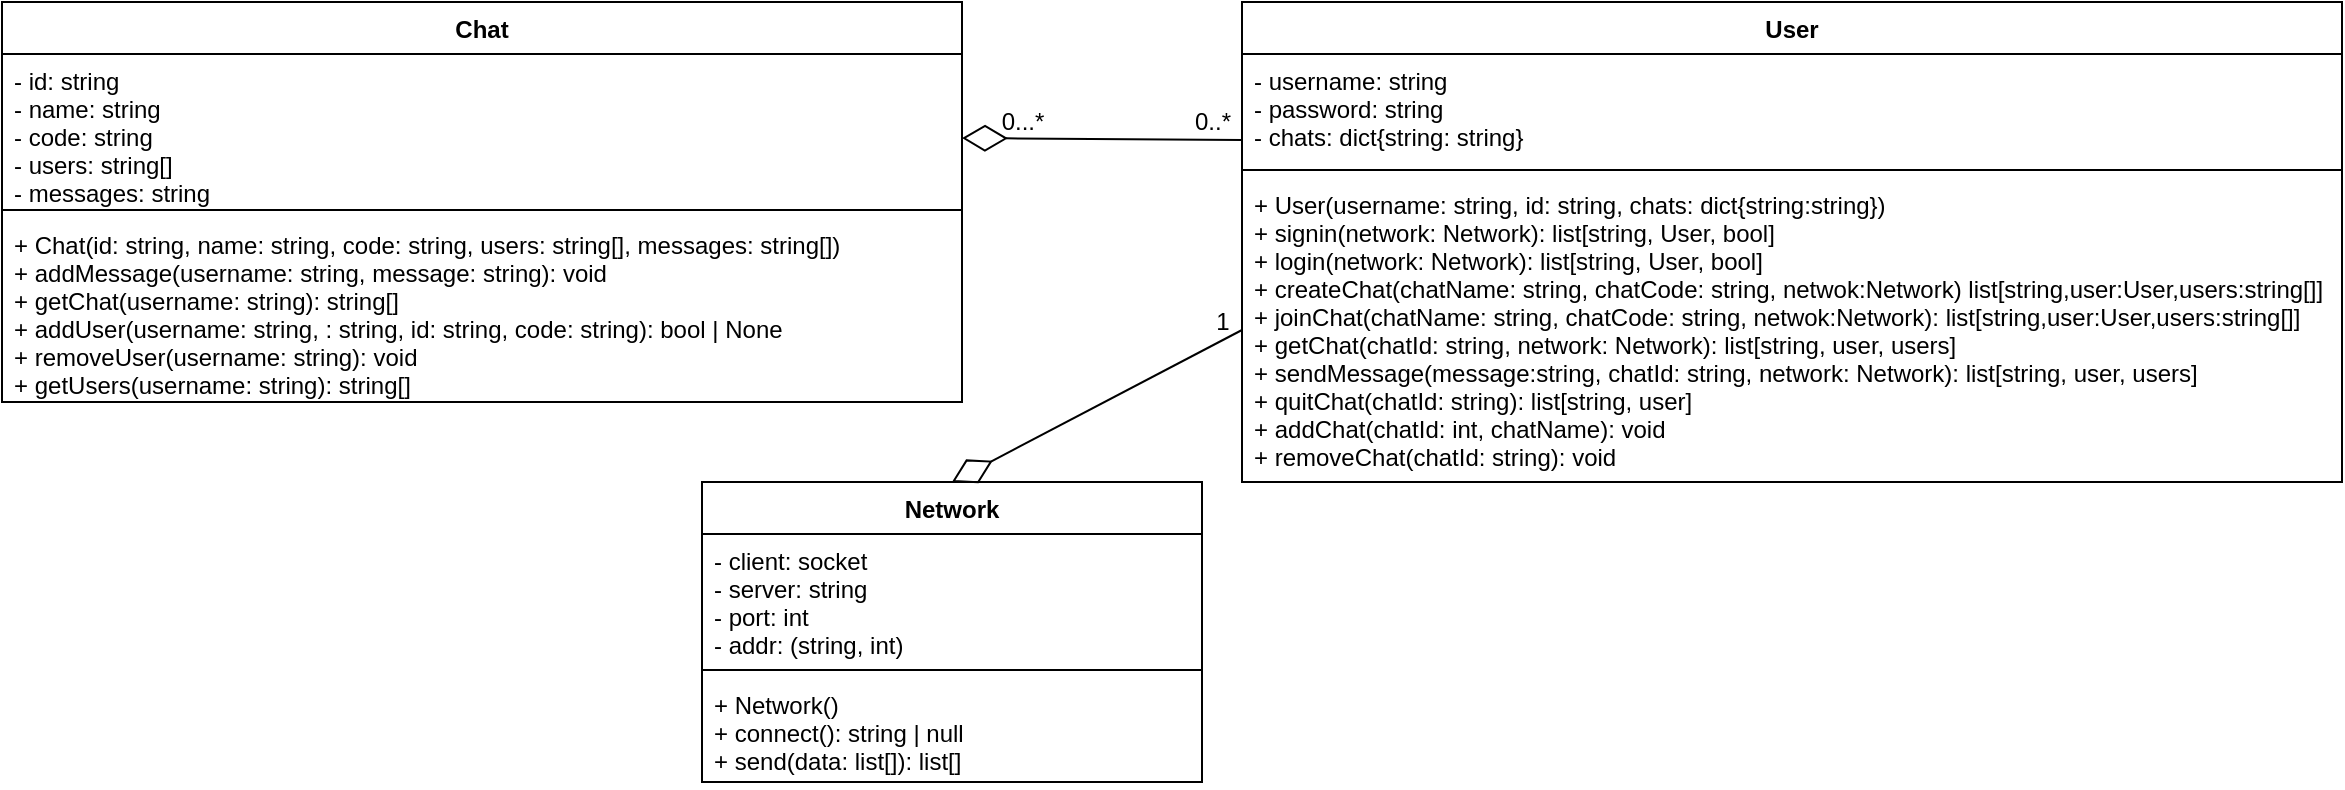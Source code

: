 <mxfile version="14.6.0" type="device"><diagram id="GqEEo5jgP8mBxu6WjcN6" name="Page-1"><mxGraphModel dx="1287" dy="752" grid="1" gridSize="10" guides="1" tooltips="1" connect="1" arrows="1" fold="1" page="1" pageScale="1" pageWidth="827" pageHeight="1169" math="0" shadow="0"><root><mxCell id="0"/><mxCell id="1" parent="0"/><mxCell id="F3LAsYsFlvXaW4aioUgu-1" value="User" style="swimlane;fontStyle=1;align=center;verticalAlign=top;childLayout=stackLayout;horizontal=1;startSize=26;horizontalStack=0;resizeParent=1;resizeParentMax=0;resizeLast=0;collapsible=1;marginBottom=0;" parent="1" vertex="1"><mxGeometry x="510" y="120" width="550" height="240" as="geometry"/></mxCell><mxCell id="F3LAsYsFlvXaW4aioUgu-2" value="- username: string&#10;- password: string&#10;- chats: dict{string: string}" style="text;strokeColor=none;fillColor=none;align=left;verticalAlign=top;spacingLeft=4;spacingRight=4;overflow=hidden;rotatable=0;points=[[0,0.5],[1,0.5]];portConstraint=eastwest;" parent="F3LAsYsFlvXaW4aioUgu-1" vertex="1"><mxGeometry y="26" width="550" height="54" as="geometry"/></mxCell><mxCell id="F3LAsYsFlvXaW4aioUgu-3" value="" style="line;strokeWidth=1;fillColor=none;align=left;verticalAlign=middle;spacingTop=-1;spacingLeft=3;spacingRight=3;rotatable=0;labelPosition=right;points=[];portConstraint=eastwest;" parent="F3LAsYsFlvXaW4aioUgu-1" vertex="1"><mxGeometry y="80" width="550" height="8" as="geometry"/></mxCell><mxCell id="F3LAsYsFlvXaW4aioUgu-4" value="+ User(username: string, id: string, chats: dict{string:string})&#10;+ signin(network: Network): list[string, User, bool]&#10;+ login(network: Network): list[string, User, bool]&#10;+ createChat(chatName: string, chatCode: string, netwok:Network) list[string,user:User,users:string[]]&#10;+ joinChat(chatName: string, chatCode: string, netwok:Network): list[string,user:User,users:string[]]&#10;+ getChat(chatId: string, network: Network): list[string, user, users]&#10;+ sendMessage(message:string, chatId: string, network: Network): list[string, user, users]&#10;+ quitChat(chatId: string): list[string, user]&#10;+ addChat(chatId: int, chatName): void&#10;+ removeChat(chatId: string): void" style="text;strokeColor=none;fillColor=none;align=left;verticalAlign=top;spacingLeft=4;spacingRight=4;overflow=hidden;rotatable=0;points=[[0,0.5],[1,0.5]];portConstraint=eastwest;" parent="F3LAsYsFlvXaW4aioUgu-1" vertex="1"><mxGeometry y="88" width="550" height="152" as="geometry"/></mxCell><mxCell id="F3LAsYsFlvXaW4aioUgu-5" value="Chat" style="swimlane;fontStyle=1;align=center;verticalAlign=top;childLayout=stackLayout;horizontal=1;startSize=26;horizontalStack=0;resizeParent=1;resizeParentMax=0;resizeLast=0;collapsible=1;marginBottom=0;" parent="1" vertex="1"><mxGeometry x="-110" y="120" width="480" height="200" as="geometry"/></mxCell><mxCell id="F3LAsYsFlvXaW4aioUgu-6" value="- id: string&#10;- name: string&#10;- code: string&#10;- users: string[]&#10;- messages: string" style="text;strokeColor=none;fillColor=none;align=left;verticalAlign=top;spacingLeft=4;spacingRight=4;overflow=hidden;rotatable=0;points=[[0,0.5],[1,0.5]];portConstraint=eastwest;" parent="F3LAsYsFlvXaW4aioUgu-5" vertex="1"><mxGeometry y="26" width="480" height="74" as="geometry"/></mxCell><mxCell id="F3LAsYsFlvXaW4aioUgu-7" value="" style="line;strokeWidth=1;fillColor=none;align=left;verticalAlign=middle;spacingTop=-1;spacingLeft=3;spacingRight=3;rotatable=0;labelPosition=right;points=[];portConstraint=eastwest;" parent="F3LAsYsFlvXaW4aioUgu-5" vertex="1"><mxGeometry y="100" width="480" height="8" as="geometry"/></mxCell><mxCell id="F3LAsYsFlvXaW4aioUgu-8" value="+ Chat(id: string, name: string, code: string, users: string[], messages: string[])&#10;+ addMessage(username: string, message: string): void&#10;+ getChat(username: string): string[]&#10;+ addUser(username: string, : string, id: string, code: string): bool | None&#10;+ removeUser(username: string): void&#10;+ getUsers(username: string): string[]" style="text;strokeColor=none;fillColor=none;align=left;verticalAlign=top;spacingLeft=4;spacingRight=4;overflow=hidden;rotatable=0;points=[[0,0.5],[1,0.5]];portConstraint=eastwest;" parent="F3LAsYsFlvXaW4aioUgu-5" vertex="1"><mxGeometry y="108" width="480" height="92" as="geometry"/></mxCell><mxCell id="F3LAsYsFlvXaW4aioUgu-9" value="Network" style="swimlane;fontStyle=1;align=center;verticalAlign=top;childLayout=stackLayout;horizontal=1;startSize=26;horizontalStack=0;resizeParent=1;resizeParentMax=0;resizeLast=0;collapsible=1;marginBottom=0;" parent="1" vertex="1"><mxGeometry x="240" y="360" width="250" height="150" as="geometry"/></mxCell><mxCell id="F3LAsYsFlvXaW4aioUgu-10" value="- client: socket&#10;- server: string&#10;- port: int&#10;- addr: (string, int)" style="text;strokeColor=none;fillColor=none;align=left;verticalAlign=top;spacingLeft=4;spacingRight=4;overflow=hidden;rotatable=0;points=[[0,0.5],[1,0.5]];portConstraint=eastwest;" parent="F3LAsYsFlvXaW4aioUgu-9" vertex="1"><mxGeometry y="26" width="250" height="64" as="geometry"/></mxCell><mxCell id="F3LAsYsFlvXaW4aioUgu-11" value="" style="line;strokeWidth=1;fillColor=none;align=left;verticalAlign=middle;spacingTop=-1;spacingLeft=3;spacingRight=3;rotatable=0;labelPosition=right;points=[];portConstraint=eastwest;" parent="F3LAsYsFlvXaW4aioUgu-9" vertex="1"><mxGeometry y="90" width="250" height="8" as="geometry"/></mxCell><mxCell id="F3LAsYsFlvXaW4aioUgu-12" value="+ Network()&#10;+ connect(): string | null&#10;+ send(data: list[]): list[]" style="text;strokeColor=none;fillColor=none;align=left;verticalAlign=top;spacingLeft=4;spacingRight=4;overflow=hidden;rotatable=0;points=[[0,0.5],[1,0.5]];portConstraint=eastwest;" parent="F3LAsYsFlvXaW4aioUgu-9" vertex="1"><mxGeometry y="98" width="250" height="52" as="geometry"/></mxCell><mxCell id="F3LAsYsFlvXaW4aioUgu-13" value="" style="endArrow=none;html=1;exitX=0.5;exitY=0;exitDx=0;exitDy=0;entryX=0;entryY=0.5;entryDx=0;entryDy=0;endFill=0;startArrow=diamondThin;startFill=0;startSize=20;" parent="1" source="F3LAsYsFlvXaW4aioUgu-9" target="F3LAsYsFlvXaW4aioUgu-4" edge="1"><mxGeometry width="50" height="50" relative="1" as="geometry"><mxPoint x="180" y="320" as="sourcePoint"/><mxPoint x="200" y="280" as="targetPoint"/></mxGeometry></mxCell><mxCell id="F3LAsYsFlvXaW4aioUgu-14" value="" style="endArrow=none;html=1;startSize=20;startArrow=diamondThin;startFill=0;" parent="1" edge="1"><mxGeometry width="50" height="50" relative="1" as="geometry"><mxPoint x="370" y="188" as="sourcePoint"/><mxPoint x="510" y="189" as="targetPoint"/></mxGeometry></mxCell><mxCell id="F3LAsYsFlvXaW4aioUgu-15" value="1" style="text;html=1;align=center;verticalAlign=middle;resizable=0;points=[];autosize=1;strokeColor=none;" parent="1" vertex="1"><mxGeometry x="490" y="270" width="20" height="20" as="geometry"/></mxCell><mxCell id="F3LAsYsFlvXaW4aioUgu-16" value="0...*" style="text;html=1;align=center;verticalAlign=middle;resizable=0;points=[];autosize=1;strokeColor=none;" parent="1" vertex="1"><mxGeometry x="380" y="170" width="40" height="20" as="geometry"/></mxCell><mxCell id="F3LAsYsFlvXaW4aioUgu-17" value="0..*" style="text;html=1;align=center;verticalAlign=middle;resizable=0;points=[];autosize=1;strokeColor=none;" parent="1" vertex="1"><mxGeometry x="480" y="170" width="30" height="20" as="geometry"/></mxCell></root></mxGraphModel></diagram></mxfile>